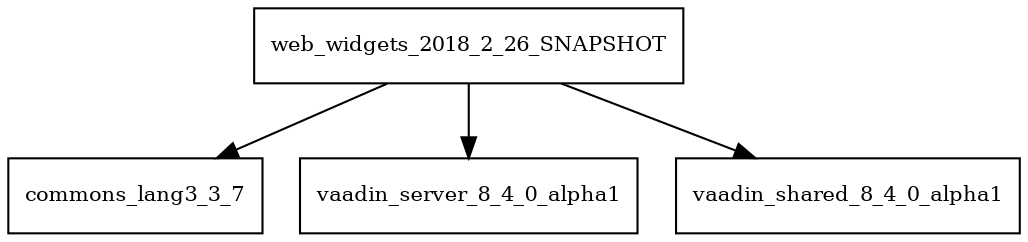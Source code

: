 digraph web_widgets_2018_2_26_SNAPSHOT_dependencies {
  node [shape = box, fontsize=10.0];
  web_widgets_2018_2_26_SNAPSHOT -> commons_lang3_3_7;
  web_widgets_2018_2_26_SNAPSHOT -> vaadin_server_8_4_0_alpha1;
  web_widgets_2018_2_26_SNAPSHOT -> vaadin_shared_8_4_0_alpha1;
}
